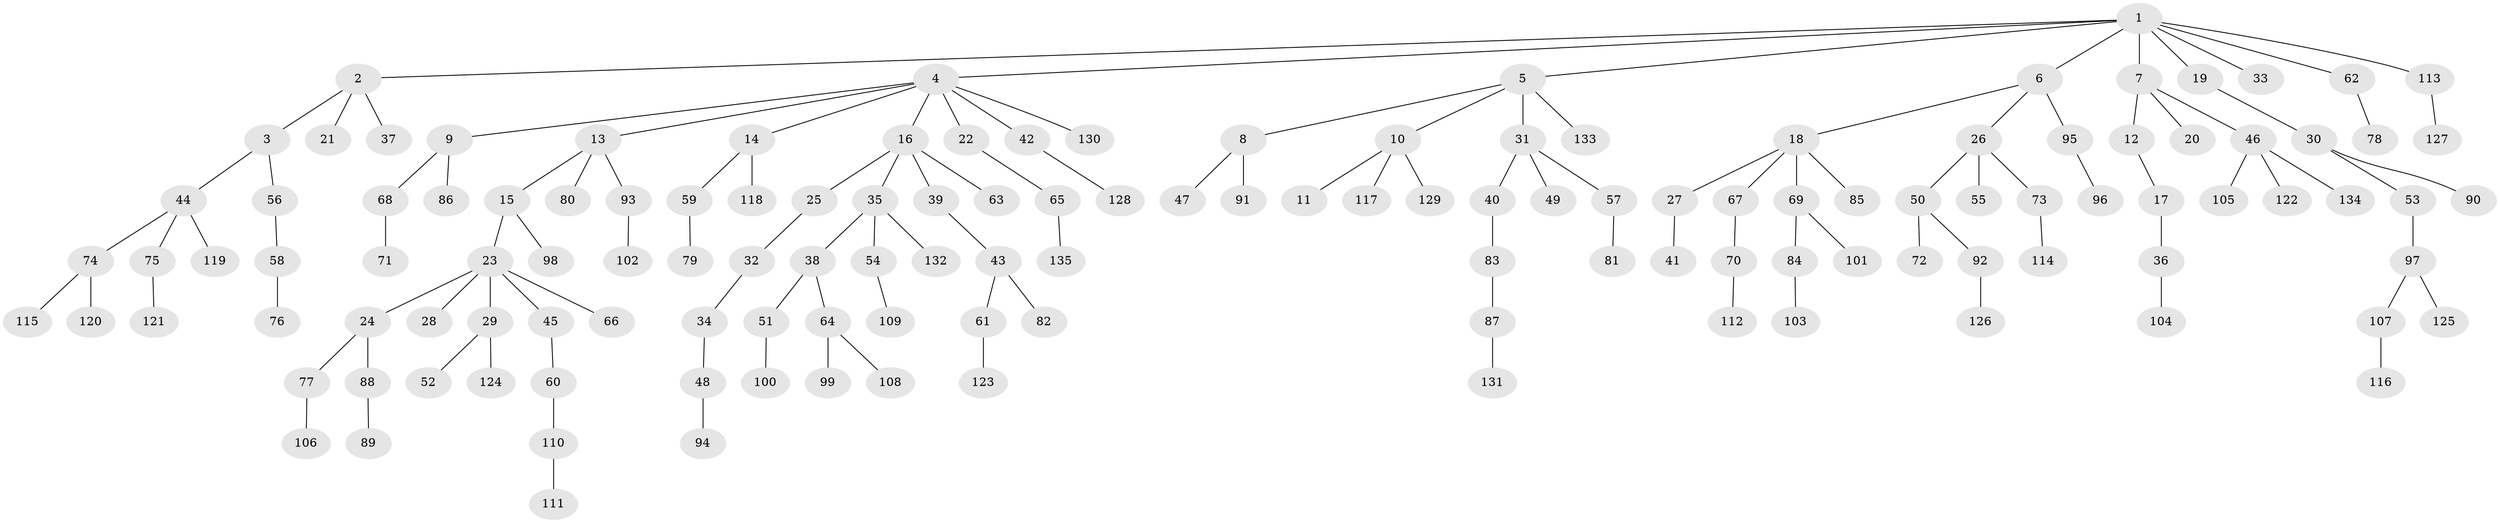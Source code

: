 // Generated by graph-tools (version 1.1) at 2025/15/03/09/25 04:15:32]
// undirected, 135 vertices, 134 edges
graph export_dot {
graph [start="1"]
  node [color=gray90,style=filled];
  1;
  2;
  3;
  4;
  5;
  6;
  7;
  8;
  9;
  10;
  11;
  12;
  13;
  14;
  15;
  16;
  17;
  18;
  19;
  20;
  21;
  22;
  23;
  24;
  25;
  26;
  27;
  28;
  29;
  30;
  31;
  32;
  33;
  34;
  35;
  36;
  37;
  38;
  39;
  40;
  41;
  42;
  43;
  44;
  45;
  46;
  47;
  48;
  49;
  50;
  51;
  52;
  53;
  54;
  55;
  56;
  57;
  58;
  59;
  60;
  61;
  62;
  63;
  64;
  65;
  66;
  67;
  68;
  69;
  70;
  71;
  72;
  73;
  74;
  75;
  76;
  77;
  78;
  79;
  80;
  81;
  82;
  83;
  84;
  85;
  86;
  87;
  88;
  89;
  90;
  91;
  92;
  93;
  94;
  95;
  96;
  97;
  98;
  99;
  100;
  101;
  102;
  103;
  104;
  105;
  106;
  107;
  108;
  109;
  110;
  111;
  112;
  113;
  114;
  115;
  116;
  117;
  118;
  119;
  120;
  121;
  122;
  123;
  124;
  125;
  126;
  127;
  128;
  129;
  130;
  131;
  132;
  133;
  134;
  135;
  1 -- 2;
  1 -- 4;
  1 -- 5;
  1 -- 6;
  1 -- 7;
  1 -- 19;
  1 -- 33;
  1 -- 62;
  1 -- 113;
  2 -- 3;
  2 -- 21;
  2 -- 37;
  3 -- 44;
  3 -- 56;
  4 -- 9;
  4 -- 13;
  4 -- 14;
  4 -- 16;
  4 -- 22;
  4 -- 42;
  4 -- 130;
  5 -- 8;
  5 -- 10;
  5 -- 31;
  5 -- 133;
  6 -- 18;
  6 -- 26;
  6 -- 95;
  7 -- 12;
  7 -- 20;
  7 -- 46;
  8 -- 47;
  8 -- 91;
  9 -- 68;
  9 -- 86;
  10 -- 11;
  10 -- 117;
  10 -- 129;
  12 -- 17;
  13 -- 15;
  13 -- 80;
  13 -- 93;
  14 -- 59;
  14 -- 118;
  15 -- 23;
  15 -- 98;
  16 -- 25;
  16 -- 35;
  16 -- 39;
  16 -- 63;
  17 -- 36;
  18 -- 27;
  18 -- 67;
  18 -- 69;
  18 -- 85;
  19 -- 30;
  22 -- 65;
  23 -- 24;
  23 -- 28;
  23 -- 29;
  23 -- 45;
  23 -- 66;
  24 -- 77;
  24 -- 88;
  25 -- 32;
  26 -- 50;
  26 -- 55;
  26 -- 73;
  27 -- 41;
  29 -- 52;
  29 -- 124;
  30 -- 53;
  30 -- 90;
  31 -- 40;
  31 -- 49;
  31 -- 57;
  32 -- 34;
  34 -- 48;
  35 -- 38;
  35 -- 54;
  35 -- 132;
  36 -- 104;
  38 -- 51;
  38 -- 64;
  39 -- 43;
  40 -- 83;
  42 -- 128;
  43 -- 61;
  43 -- 82;
  44 -- 74;
  44 -- 75;
  44 -- 119;
  45 -- 60;
  46 -- 105;
  46 -- 122;
  46 -- 134;
  48 -- 94;
  50 -- 72;
  50 -- 92;
  51 -- 100;
  53 -- 97;
  54 -- 109;
  56 -- 58;
  57 -- 81;
  58 -- 76;
  59 -- 79;
  60 -- 110;
  61 -- 123;
  62 -- 78;
  64 -- 99;
  64 -- 108;
  65 -- 135;
  67 -- 70;
  68 -- 71;
  69 -- 84;
  69 -- 101;
  70 -- 112;
  73 -- 114;
  74 -- 115;
  74 -- 120;
  75 -- 121;
  77 -- 106;
  83 -- 87;
  84 -- 103;
  87 -- 131;
  88 -- 89;
  92 -- 126;
  93 -- 102;
  95 -- 96;
  97 -- 107;
  97 -- 125;
  107 -- 116;
  110 -- 111;
  113 -- 127;
}
